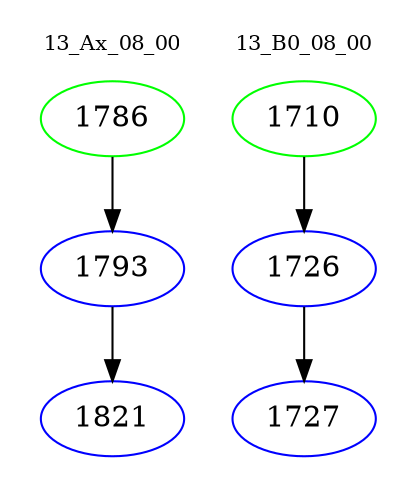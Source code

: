 digraph{
subgraph cluster_0 {
color = white
label = "13_Ax_08_00";
fontsize=10;
T0_1786 [label="1786", color="green"]
T0_1786 -> T0_1793 [color="black"]
T0_1793 [label="1793", color="blue"]
T0_1793 -> T0_1821 [color="black"]
T0_1821 [label="1821", color="blue"]
}
subgraph cluster_1 {
color = white
label = "13_B0_08_00";
fontsize=10;
T1_1710 [label="1710", color="green"]
T1_1710 -> T1_1726 [color="black"]
T1_1726 [label="1726", color="blue"]
T1_1726 -> T1_1727 [color="black"]
T1_1727 [label="1727", color="blue"]
}
}
